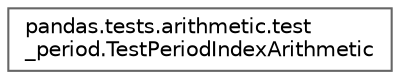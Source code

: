 digraph "Graphical Class Hierarchy"
{
 // LATEX_PDF_SIZE
  bgcolor="transparent";
  edge [fontname=Helvetica,fontsize=10,labelfontname=Helvetica,labelfontsize=10];
  node [fontname=Helvetica,fontsize=10,shape=box,height=0.2,width=0.4];
  rankdir="LR";
  Node0 [id="Node000000",label="pandas.tests.arithmetic.test\l_period.TestPeriodIndexArithmetic",height=0.2,width=0.4,color="grey40", fillcolor="white", style="filled",URL="$d5/dcc/classpandas_1_1tests_1_1arithmetic_1_1test__period_1_1TestPeriodIndexArithmetic.html",tooltip=" "];
}
